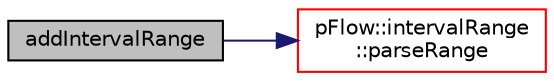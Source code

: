 digraph "addIntervalRange"
{
 // LATEX_PDF_SIZE
  edge [fontname="Helvetica",fontsize="10",labelfontname="Helvetica",labelfontsize="10"];
  node [fontname="Helvetica",fontsize="10",shape=record];
  rankdir="LR";
  Node1 [label="addIntervalRange",height=0.2,width=0.4,color="black", fillcolor="grey75", style="filled", fontcolor="black",tooltip=" "];
  Node1 -> Node2 [color="midnightblue",fontsize="10",style="solid",fontname="Helvetica"];
  Node2 [label="pFlow::intervalRange\l::parseRange",height=0.2,width=0.4,color="red", fillcolor="white", style="filled",URL="$classpFlow_1_1intervalRange.html#a7ac715f3b53f18c60bd73169fe9be2bc",tooltip=" "];
}
